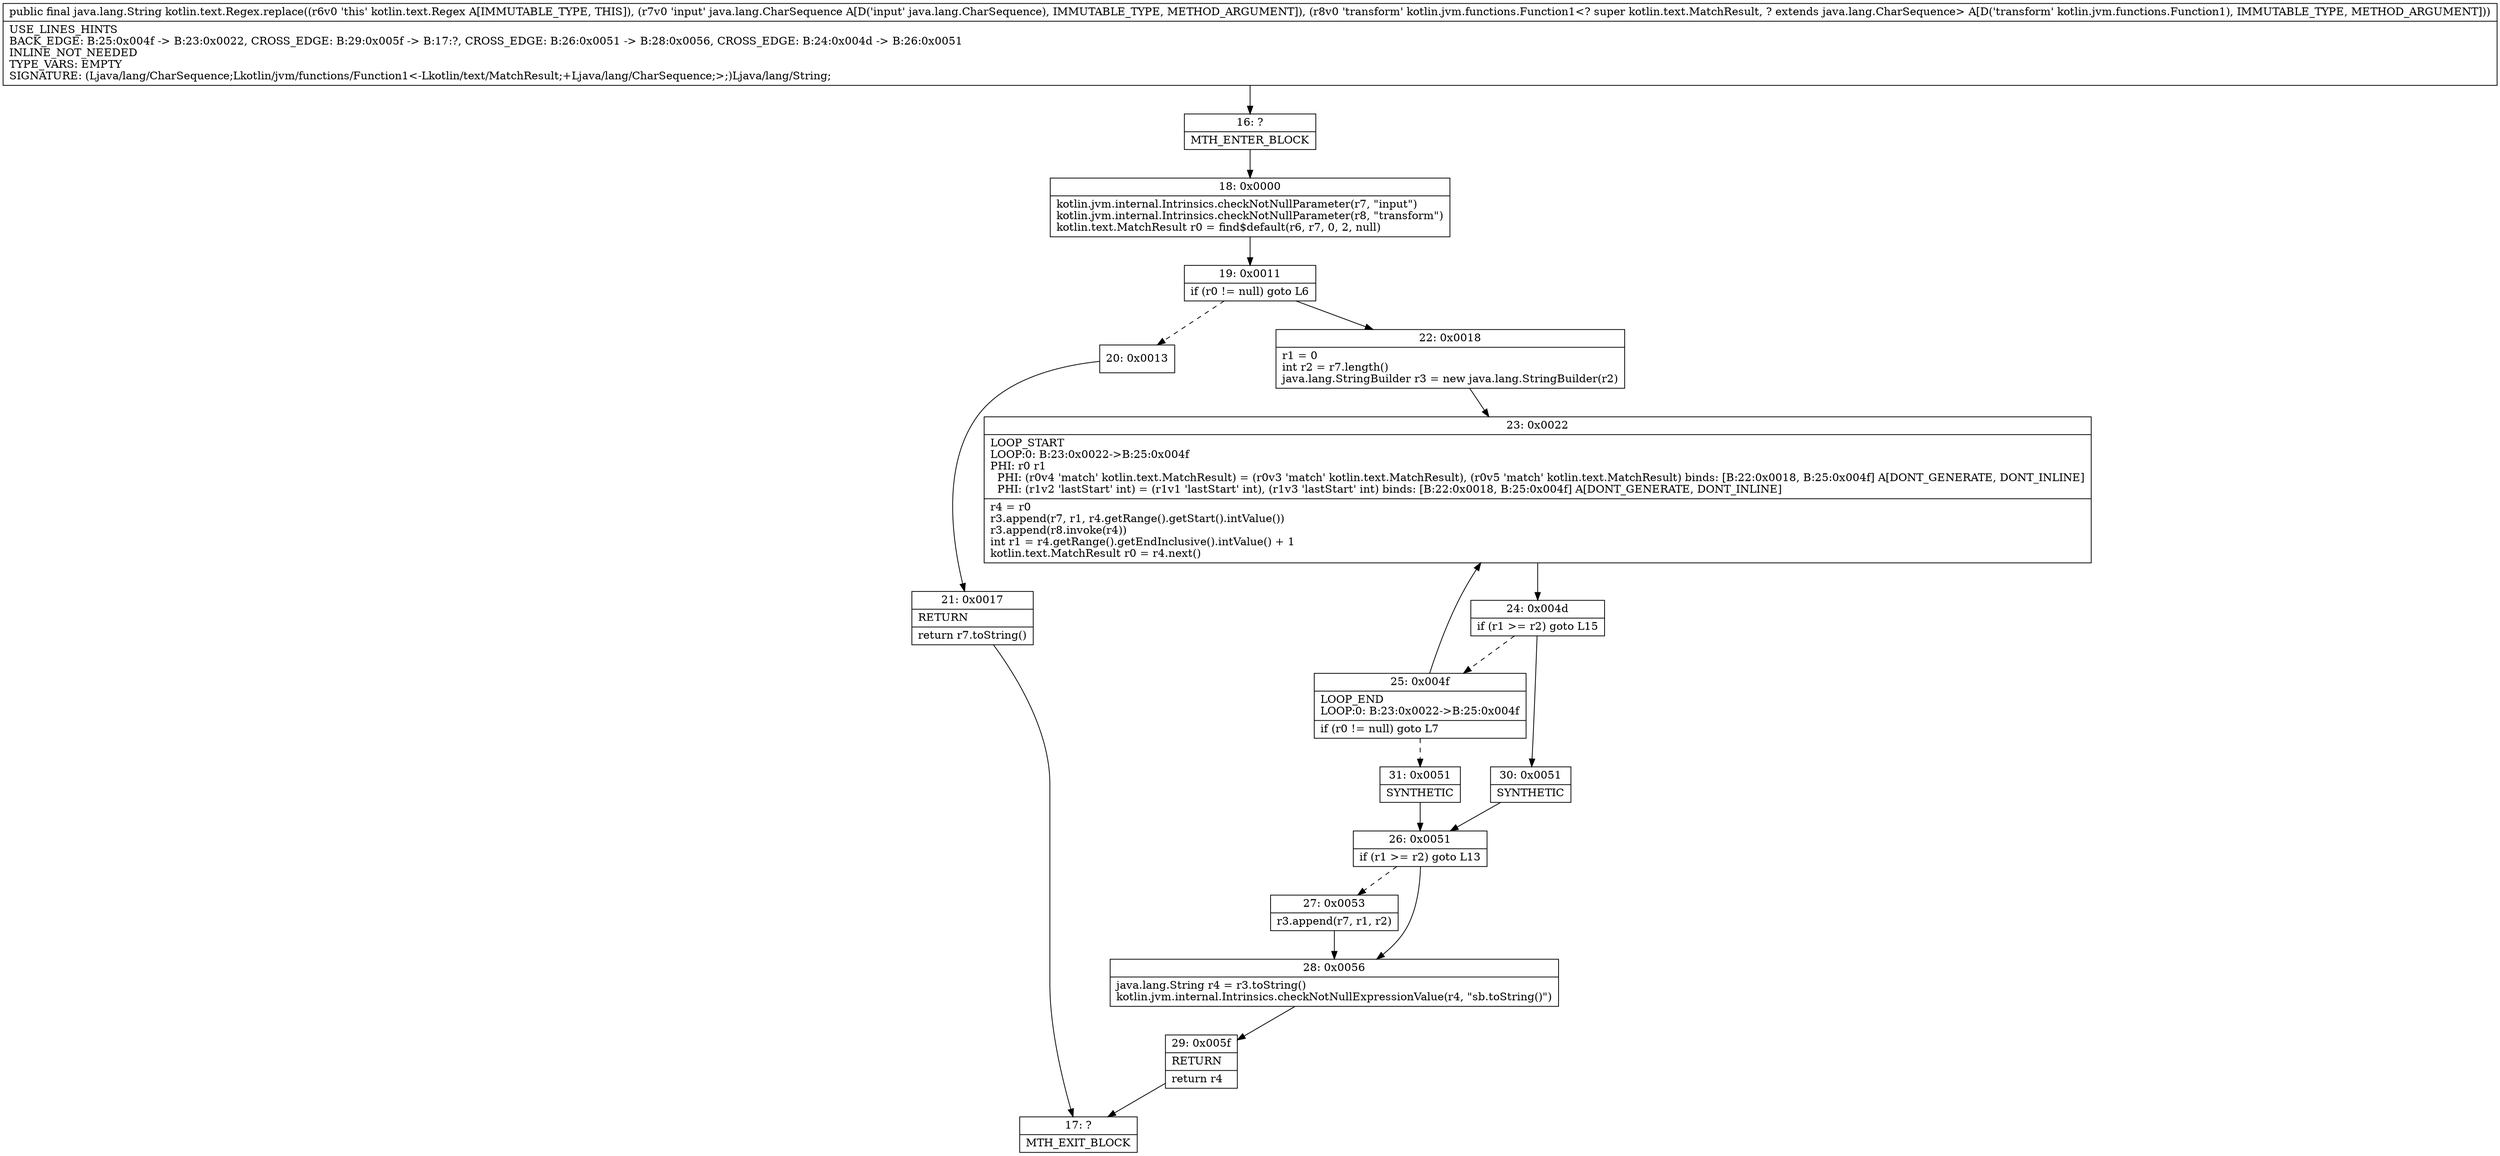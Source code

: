 digraph "CFG forkotlin.text.Regex.replace(Ljava\/lang\/CharSequence;Lkotlin\/jvm\/functions\/Function1;)Ljava\/lang\/String;" {
Node_16 [shape=record,label="{16\:\ ?|MTH_ENTER_BLOCK\l}"];
Node_18 [shape=record,label="{18\:\ 0x0000|kotlin.jvm.internal.Intrinsics.checkNotNullParameter(r7, \"input\")\lkotlin.jvm.internal.Intrinsics.checkNotNullParameter(r8, \"transform\")\lkotlin.text.MatchResult r0 = find$default(r6, r7, 0, 2, null)\l}"];
Node_19 [shape=record,label="{19\:\ 0x0011|if (r0 != null) goto L6\l}"];
Node_20 [shape=record,label="{20\:\ 0x0013}"];
Node_21 [shape=record,label="{21\:\ 0x0017|RETURN\l|return r7.toString()\l}"];
Node_17 [shape=record,label="{17\:\ ?|MTH_EXIT_BLOCK\l}"];
Node_22 [shape=record,label="{22\:\ 0x0018|r1 = 0\lint r2 = r7.length()\ljava.lang.StringBuilder r3 = new java.lang.StringBuilder(r2)\l}"];
Node_23 [shape=record,label="{23\:\ 0x0022|LOOP_START\lLOOP:0: B:23:0x0022\-\>B:25:0x004f\lPHI: r0 r1 \l  PHI: (r0v4 'match' kotlin.text.MatchResult) = (r0v3 'match' kotlin.text.MatchResult), (r0v5 'match' kotlin.text.MatchResult) binds: [B:22:0x0018, B:25:0x004f] A[DONT_GENERATE, DONT_INLINE]\l  PHI: (r1v2 'lastStart' int) = (r1v1 'lastStart' int), (r1v3 'lastStart' int) binds: [B:22:0x0018, B:25:0x004f] A[DONT_GENERATE, DONT_INLINE]\l|r4 = r0\lr3.append(r7, r1, r4.getRange().getStart().intValue())\lr3.append(r8.invoke(r4))\lint r1 = r4.getRange().getEndInclusive().intValue() + 1\lkotlin.text.MatchResult r0 = r4.next()\l}"];
Node_24 [shape=record,label="{24\:\ 0x004d|if (r1 \>= r2) goto L15\l}"];
Node_25 [shape=record,label="{25\:\ 0x004f|LOOP_END\lLOOP:0: B:23:0x0022\-\>B:25:0x004f\l|if (r0 != null) goto L7\l}"];
Node_31 [shape=record,label="{31\:\ 0x0051|SYNTHETIC\l}"];
Node_26 [shape=record,label="{26\:\ 0x0051|if (r1 \>= r2) goto L13\l}"];
Node_27 [shape=record,label="{27\:\ 0x0053|r3.append(r7, r1, r2)\l}"];
Node_28 [shape=record,label="{28\:\ 0x0056|java.lang.String r4 = r3.toString()\lkotlin.jvm.internal.Intrinsics.checkNotNullExpressionValue(r4, \"sb.toString()\")\l}"];
Node_29 [shape=record,label="{29\:\ 0x005f|RETURN\l|return r4\l}"];
Node_30 [shape=record,label="{30\:\ 0x0051|SYNTHETIC\l}"];
MethodNode[shape=record,label="{public final java.lang.String kotlin.text.Regex.replace((r6v0 'this' kotlin.text.Regex A[IMMUTABLE_TYPE, THIS]), (r7v0 'input' java.lang.CharSequence A[D('input' java.lang.CharSequence), IMMUTABLE_TYPE, METHOD_ARGUMENT]), (r8v0 'transform' kotlin.jvm.functions.Function1\<? super kotlin.text.MatchResult, ? extends java.lang.CharSequence\> A[D('transform' kotlin.jvm.functions.Function1), IMMUTABLE_TYPE, METHOD_ARGUMENT]))  | USE_LINES_HINTS\lBACK_EDGE: B:25:0x004f \-\> B:23:0x0022, CROSS_EDGE: B:29:0x005f \-\> B:17:?, CROSS_EDGE: B:26:0x0051 \-\> B:28:0x0056, CROSS_EDGE: B:24:0x004d \-\> B:26:0x0051\lINLINE_NOT_NEEDED\lTYPE_VARS: EMPTY\lSIGNATURE: (Ljava\/lang\/CharSequence;Lkotlin\/jvm\/functions\/Function1\<\-Lkotlin\/text\/MatchResult;+Ljava\/lang\/CharSequence;\>;)Ljava\/lang\/String;\l}"];
MethodNode -> Node_16;Node_16 -> Node_18;
Node_18 -> Node_19;
Node_19 -> Node_20[style=dashed];
Node_19 -> Node_22;
Node_20 -> Node_21;
Node_21 -> Node_17;
Node_22 -> Node_23;
Node_23 -> Node_24;
Node_24 -> Node_25[style=dashed];
Node_24 -> Node_30;
Node_25 -> Node_23;
Node_25 -> Node_31[style=dashed];
Node_31 -> Node_26;
Node_26 -> Node_27[style=dashed];
Node_26 -> Node_28;
Node_27 -> Node_28;
Node_28 -> Node_29;
Node_29 -> Node_17;
Node_30 -> Node_26;
}

